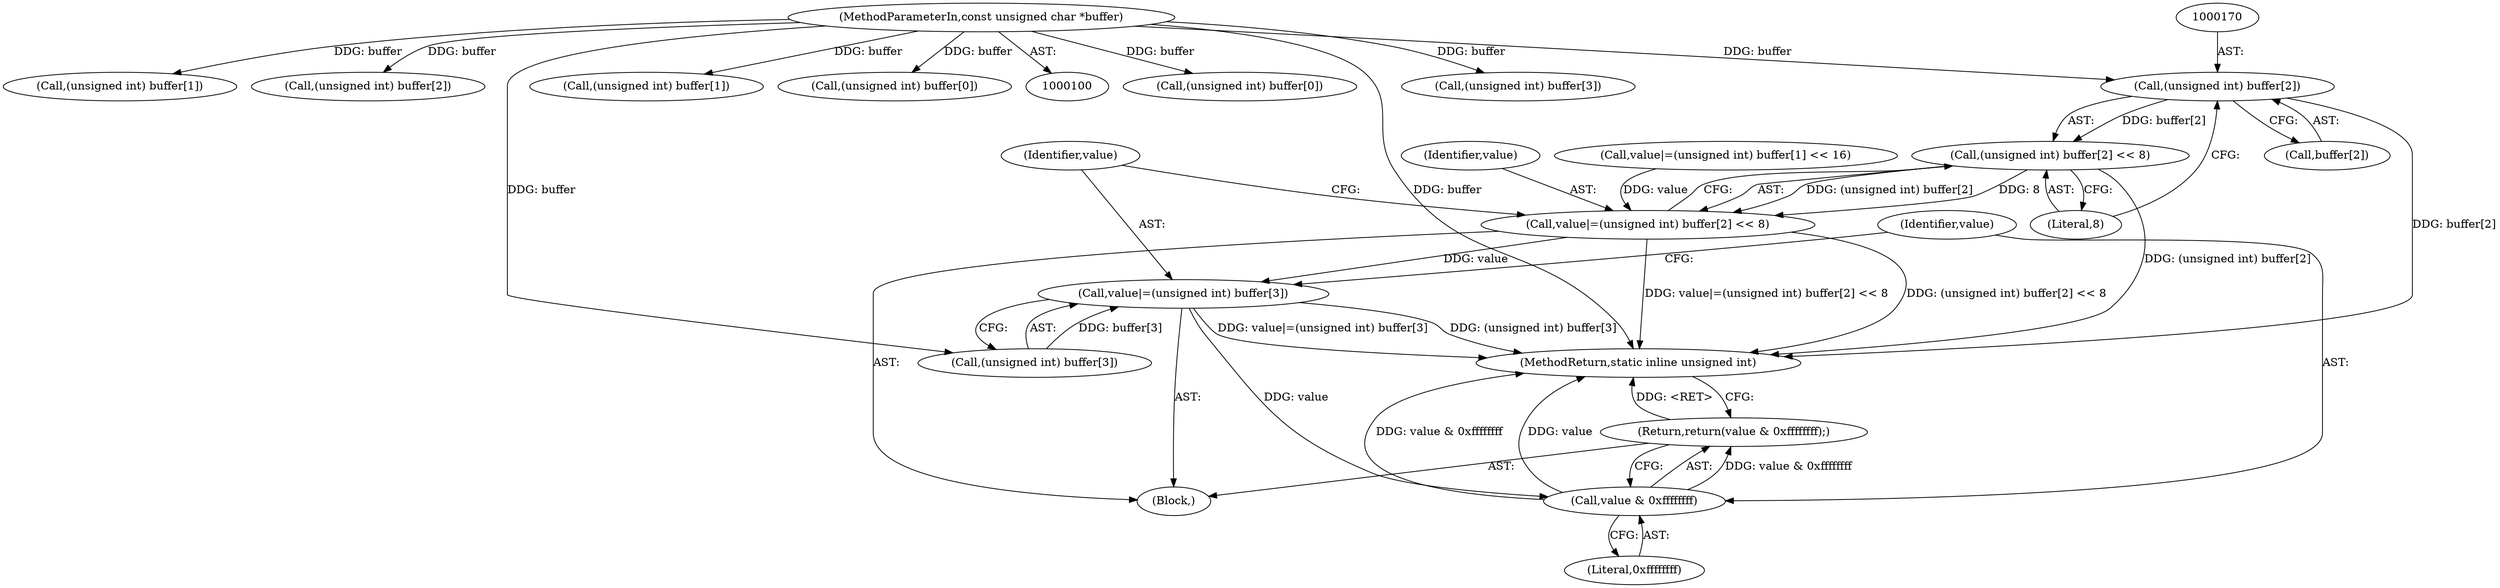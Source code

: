 digraph "0_ImageMagick_d8ab7f046587f2e9f734b687ba7e6e10147c294b_10@pointer" {
"1000169" [label="(Call,(unsigned int) buffer[2])"];
"1000102" [label="(MethodParameterIn,const unsigned char *buffer)"];
"1000168" [label="(Call,(unsigned int) buffer[2] << 8)"];
"1000166" [label="(Call,value|=(unsigned int) buffer[2] << 8)"];
"1000175" [label="(Call,value|=(unsigned int) buffer[3])"];
"1000183" [label="(Call,value & 0xffffffff)"];
"1000182" [label="(Return,return(value & 0xffffffff);)"];
"1000183" [label="(Call,value & 0xffffffff)"];
"1000139" [label="(Call,(unsigned int) buffer[0])"];
"1000175" [label="(Call,value|=(unsigned int) buffer[3])"];
"1000113" [label="(Call,(unsigned int) buffer[3])"];
"1000169" [label="(Call,(unsigned int) buffer[2])"];
"1000160" [label="(Call,(unsigned int) buffer[1])"];
"1000167" [label="(Identifier,value)"];
"1000157" [label="(Call,value|=(unsigned int) buffer[1] << 16)"];
"1000103" [label="(Block,)"];
"1000171" [label="(Call,buffer[2])"];
"1000122" [label="(Call,(unsigned int) buffer[2])"];
"1000102" [label="(MethodParameterIn,const unsigned char *buffer)"];
"1000186" [label="(MethodReturn,static inline unsigned int)"];
"1000185" [label="(Literal,0xffffffff)"];
"1000174" [label="(Literal,8)"];
"1000176" [label="(Identifier,value)"];
"1000168" [label="(Call,(unsigned int) buffer[2] << 8)"];
"1000166" [label="(Call,value|=(unsigned int) buffer[2] << 8)"];
"1000184" [label="(Identifier,value)"];
"1000177" [label="(Call,(unsigned int) buffer[3])"];
"1000131" [label="(Call,(unsigned int) buffer[1])"];
"1000182" [label="(Return,return(value & 0xffffffff);)"];
"1000151" [label="(Call,(unsigned int) buffer[0])"];
"1000169" -> "1000168"  [label="AST: "];
"1000169" -> "1000171"  [label="CFG: "];
"1000170" -> "1000169"  [label="AST: "];
"1000171" -> "1000169"  [label="AST: "];
"1000174" -> "1000169"  [label="CFG: "];
"1000169" -> "1000186"  [label="DDG: buffer[2]"];
"1000169" -> "1000168"  [label="DDG: buffer[2]"];
"1000102" -> "1000169"  [label="DDG: buffer"];
"1000102" -> "1000100"  [label="AST: "];
"1000102" -> "1000186"  [label="DDG: buffer"];
"1000102" -> "1000113"  [label="DDG: buffer"];
"1000102" -> "1000122"  [label="DDG: buffer"];
"1000102" -> "1000131"  [label="DDG: buffer"];
"1000102" -> "1000139"  [label="DDG: buffer"];
"1000102" -> "1000151"  [label="DDG: buffer"];
"1000102" -> "1000160"  [label="DDG: buffer"];
"1000102" -> "1000177"  [label="DDG: buffer"];
"1000168" -> "1000166"  [label="AST: "];
"1000168" -> "1000174"  [label="CFG: "];
"1000174" -> "1000168"  [label="AST: "];
"1000166" -> "1000168"  [label="CFG: "];
"1000168" -> "1000186"  [label="DDG: (unsigned int) buffer[2]"];
"1000168" -> "1000166"  [label="DDG: (unsigned int) buffer[2]"];
"1000168" -> "1000166"  [label="DDG: 8"];
"1000166" -> "1000103"  [label="AST: "];
"1000167" -> "1000166"  [label="AST: "];
"1000176" -> "1000166"  [label="CFG: "];
"1000166" -> "1000186"  [label="DDG: (unsigned int) buffer[2] << 8"];
"1000166" -> "1000186"  [label="DDG: value|=(unsigned int) buffer[2] << 8"];
"1000157" -> "1000166"  [label="DDG: value"];
"1000166" -> "1000175"  [label="DDG: value"];
"1000175" -> "1000103"  [label="AST: "];
"1000175" -> "1000177"  [label="CFG: "];
"1000176" -> "1000175"  [label="AST: "];
"1000177" -> "1000175"  [label="AST: "];
"1000184" -> "1000175"  [label="CFG: "];
"1000175" -> "1000186"  [label="DDG: (unsigned int) buffer[3]"];
"1000175" -> "1000186"  [label="DDG: value|=(unsigned int) buffer[3]"];
"1000177" -> "1000175"  [label="DDG: buffer[3]"];
"1000175" -> "1000183"  [label="DDG: value"];
"1000183" -> "1000182"  [label="AST: "];
"1000183" -> "1000185"  [label="CFG: "];
"1000184" -> "1000183"  [label="AST: "];
"1000185" -> "1000183"  [label="AST: "];
"1000182" -> "1000183"  [label="CFG: "];
"1000183" -> "1000186"  [label="DDG: value & 0xffffffff"];
"1000183" -> "1000186"  [label="DDG: value"];
"1000183" -> "1000182"  [label="DDG: value & 0xffffffff"];
"1000182" -> "1000103"  [label="AST: "];
"1000186" -> "1000182"  [label="CFG: "];
"1000182" -> "1000186"  [label="DDG: <RET>"];
}

